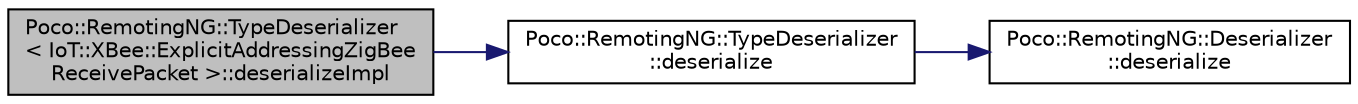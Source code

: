 digraph "Poco::RemotingNG::TypeDeserializer&lt; IoT::XBee::ExplicitAddressingZigBeeReceivePacket &gt;::deserializeImpl"
{
 // LATEX_PDF_SIZE
  edge [fontname="Helvetica",fontsize="10",labelfontname="Helvetica",labelfontsize="10"];
  node [fontname="Helvetica",fontsize="10",shape=record];
  rankdir="LR";
  Node1 [label="Poco::RemotingNG::TypeDeserializer\l\< IoT::XBee::ExplicitAddressingZigBee\lReceivePacket \>::deserializeImpl",height=0.2,width=0.4,color="black", fillcolor="grey75", style="filled", fontcolor="black",tooltip=" "];
  Node1 -> Node2 [color="midnightblue",fontsize="10",style="solid",fontname="Helvetica"];
  Node2 [label="Poco::RemotingNG::TypeDeserializer\l::deserialize",height=0.2,width=0.4,color="black", fillcolor="white", style="filled",URL="$classPoco_1_1RemotingNG_1_1TypeDeserializer.html#a93de3b10c219daf40047332e26ac0442",tooltip=" "];
  Node2 -> Node3 [color="midnightblue",fontsize="10",style="solid",fontname="Helvetica"];
  Node3 [label="Poco::RemotingNG::Deserializer\l::deserialize",height=0.2,width=0.4,color="black", fillcolor="white", style="filled",URL="$classPoco_1_1RemotingNG_1_1Deserializer.html#aefcff95c9b5ab543cae7f61f856ba5f8",tooltip=" "];
}
